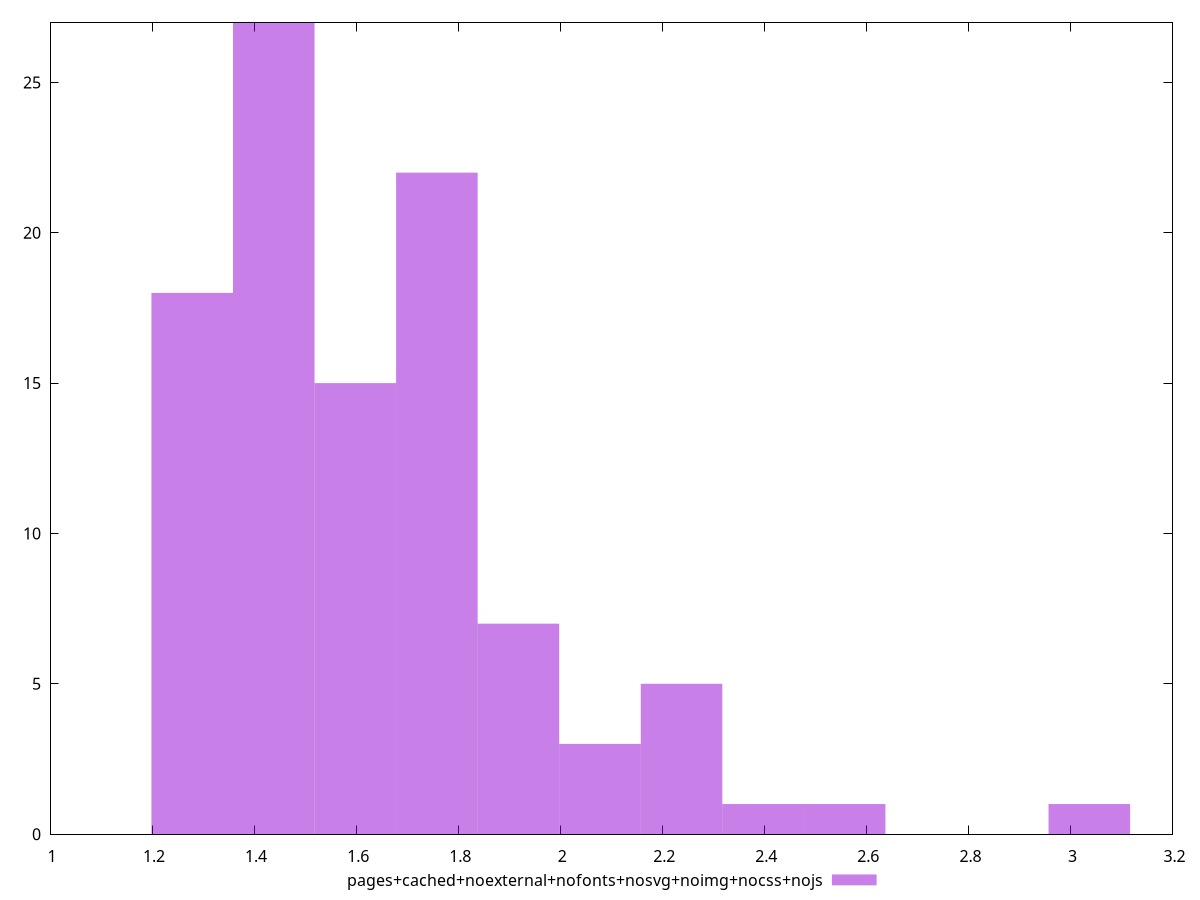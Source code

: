 $_pagesCachedNoexternalNofontsNosvgNoimgNocssNojs <<EOF
1.9180939717281107 7
1.7582528074174346 22
1.438570478796083 27
1.5984116431067588 15
1.278729314485407 18
2.0779351360387865 3
3.0369821219028417 1
2.557458628970814 1
2.2377763003494624 5
2.3976174646601383 1
EOF
set key outside below
set terminal pngcairo
set output "report_00006_2020-11-02T20-21-41.718Z/server-response-time/pages+cached+noexternal+nofonts+nosvg+noimg+nocss+nojs//raw_hist.png"
set yrange [0:27]
set boxwidth 0.15984116431067588
set style fill transparent solid 0.5 noborder
plot $_pagesCachedNoexternalNofontsNosvgNoimgNocssNojs title "pages+cached+noexternal+nofonts+nosvg+noimg+nocss+nojs" with boxes ,